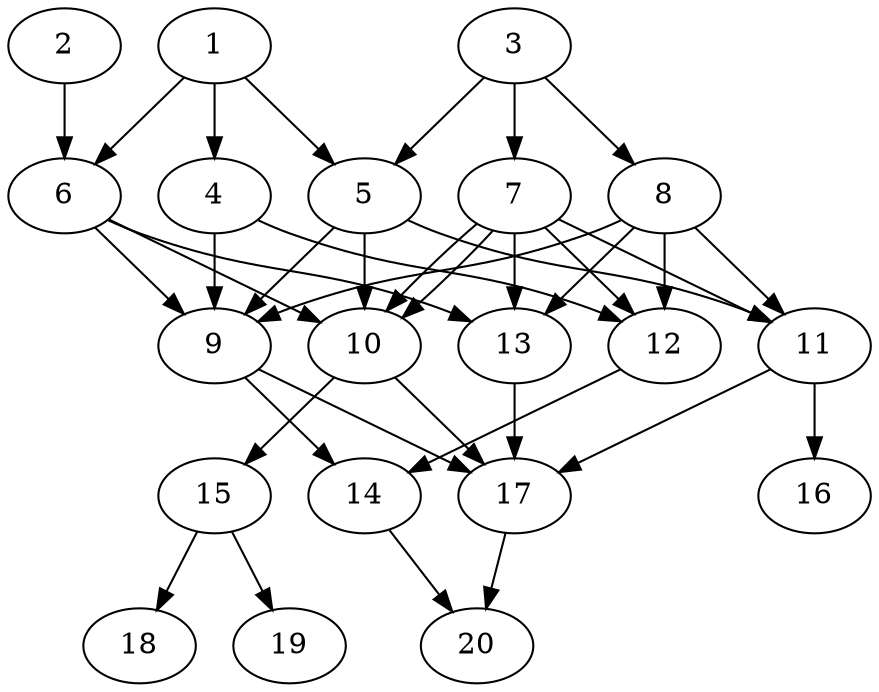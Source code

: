 // DAG automatically generated by daggen at Tue Jul 23 14:31:37 2019
// ./daggen --dot -n 20 --ccr 0.5 --fat 0.5 --regular 0.5 --density 0.8 --mindata 5242880 --maxdata 52428800 
digraph G {
  1 [size="69095424", alpha="0.02", expect_size="34547712"] 
  1 -> 4 [size ="34547712"]
  1 -> 5 [size ="34547712"]
  1 -> 6 [size ="34547712"]
  2 [size="90767360", alpha="0.16", expect_size="45383680"] 
  2 -> 6 [size ="45383680"]
  3 [size="84310016", alpha="0.19", expect_size="42155008"] 
  3 -> 5 [size ="42155008"]
  3 -> 7 [size ="42155008"]
  3 -> 8 [size ="42155008"]
  4 [size="25606144", alpha="0.01", expect_size="12803072"] 
  4 -> 9 [size ="12803072"]
  4 -> 12 [size ="12803072"]
  5 [size="14211072", alpha="0.03", expect_size="7105536"] 
  5 -> 9 [size ="7105536"]
  5 -> 10 [size ="7105536"]
  5 -> 11 [size ="7105536"]
  6 [size="19537920", alpha="0.14", expect_size="9768960"] 
  6 -> 9 [size ="9768960"]
  6 -> 10 [size ="9768960"]
  6 -> 13 [size ="9768960"]
  7 [size="76994560", alpha="0.10", expect_size="38497280"] 
  7 -> 10 [size ="38497280"]
  7 -> 10 [size ="38497280"]
  7 -> 11 [size ="38497280"]
  7 -> 12 [size ="38497280"]
  7 -> 13 [size ="38497280"]
  8 [size="79599616", alpha="0.18", expect_size="39799808"] 
  8 -> 9 [size ="39799808"]
  8 -> 11 [size ="39799808"]
  8 -> 12 [size ="39799808"]
  8 -> 13 [size ="39799808"]
  9 [size="59967488", alpha="0.08", expect_size="29983744"] 
  9 -> 14 [size ="29983744"]
  9 -> 17 [size ="29983744"]
  10 [size="59791360", alpha="0.00", expect_size="29895680"] 
  10 -> 15 [size ="29895680"]
  10 -> 17 [size ="29895680"]
  11 [size="91097088", alpha="0.17", expect_size="45548544"] 
  11 -> 16 [size ="45548544"]
  11 -> 17 [size ="45548544"]
  12 [size="98535424", alpha="0.04", expect_size="49267712"] 
  12 -> 14 [size ="49267712"]
  13 [size="81012736", alpha="0.16", expect_size="40506368"] 
  13 -> 17 [size ="40506368"]
  14 [size="77514752", alpha="0.08", expect_size="38757376"] 
  14 -> 20 [size ="38757376"]
  15 [size="83261440", alpha="0.01", expect_size="41630720"] 
  15 -> 18 [size ="41630720"]
  15 -> 19 [size ="41630720"]
  16 [size="97527808", alpha="0.00", expect_size="48763904"] 
  17 [size="69931008", alpha="0.12", expect_size="34965504"] 
  17 -> 20 [size ="34965504"]
  18 [size="22210560", alpha="0.09", expect_size="11105280"] 
  19 [size="12621824", alpha="0.14", expect_size="6310912"] 
  20 [size="49268736", alpha="0.19", expect_size="24634368"] 
}
